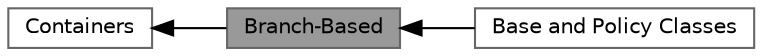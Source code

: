 digraph "Branch-Based"
{
 // LATEX_PDF_SIZE
  bgcolor="transparent";
  edge [fontname=Helvetica,fontsize=10,labelfontname=Helvetica,labelfontsize=10];
  node [fontname=Helvetica,fontsize=10,shape=box,height=0.2,width=0.4];
  rankdir=LR;
  Node1 [id="Node000001",label="Branch-Based",height=0.2,width=0.4,color="gray40", fillcolor="grey60", style="filled", fontcolor="black",tooltip=" "];
  Node3 [id="Node000003",label="Base and Policy Classes",height=0.2,width=0.4,color="grey40", fillcolor="white", style="filled",URL="$group__branch-detail.html",tooltip=" "];
  Node2 [id="Node000002",label="Containers",height=0.2,width=0.4,color="grey40", fillcolor="white", style="filled",URL="$group__containers-pbds.html",tooltip=" "];
  Node2->Node1 [shape=plaintext, dir="back", style="solid"];
  Node1->Node3 [shape=plaintext, dir="back", style="solid"];
}
